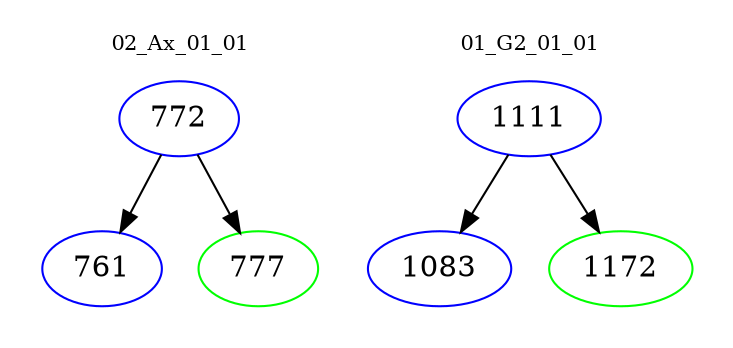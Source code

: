 digraph{
subgraph cluster_0 {
color = white
label = "02_Ax_01_01";
fontsize=10;
T0_772 [label="772", color="blue"]
T0_772 -> T0_761 [color="black"]
T0_761 [label="761", color="blue"]
T0_772 -> T0_777 [color="black"]
T0_777 [label="777", color="green"]
}
subgraph cluster_1 {
color = white
label = "01_G2_01_01";
fontsize=10;
T1_1111 [label="1111", color="blue"]
T1_1111 -> T1_1083 [color="black"]
T1_1083 [label="1083", color="blue"]
T1_1111 -> T1_1172 [color="black"]
T1_1172 [label="1172", color="green"]
}
}
